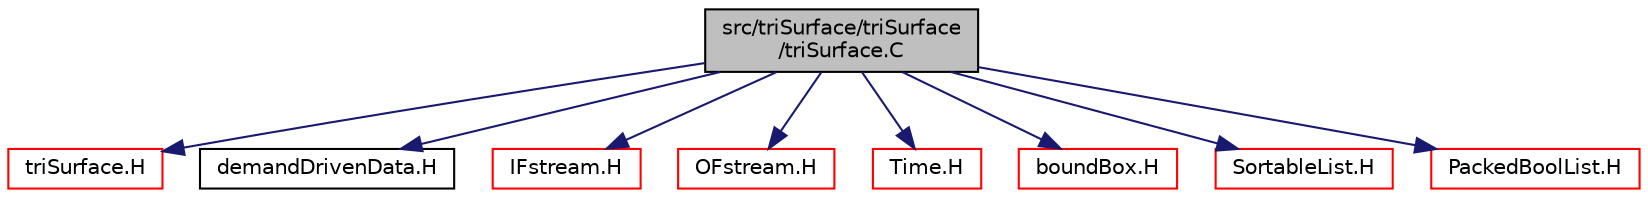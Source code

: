 digraph "src/triSurface/triSurface/triSurface.C"
{
  bgcolor="transparent";
  edge [fontname="Helvetica",fontsize="10",labelfontname="Helvetica",labelfontsize="10"];
  node [fontname="Helvetica",fontsize="10",shape=record];
  Node1 [label="src/triSurface/triSurface\l/triSurface.C",height=0.2,width=0.4,color="black", fillcolor="grey75", style="filled", fontcolor="black"];
  Node1 -> Node2 [color="midnightblue",fontsize="10",style="solid",fontname="Helvetica"];
  Node2 [label="triSurface.H",height=0.2,width=0.4,color="red",URL="$a10489.html"];
  Node1 -> Node3 [color="midnightblue",fontsize="10",style="solid",fontname="Helvetica"];
  Node3 [label="demandDrivenData.H",height=0.2,width=0.4,color="black",URL="$a08210.html",tooltip="Template functions to aid in the implementation of demand driven data. "];
  Node1 -> Node4 [color="midnightblue",fontsize="10",style="solid",fontname="Helvetica"];
  Node4 [label="IFstream.H",height=0.2,width=0.4,color="red",URL="$a07769.html"];
  Node1 -> Node5 [color="midnightblue",fontsize="10",style="solid",fontname="Helvetica"];
  Node5 [label="OFstream.H",height=0.2,width=0.4,color="red",URL="$a07771.html"];
  Node1 -> Node6 [color="midnightblue",fontsize="10",style="solid",fontname="Helvetica"];
  Node6 [label="Time.H",height=0.2,width=0.4,color="red",URL="$a07855.html"];
  Node1 -> Node7 [color="midnightblue",fontsize="10",style="solid",fontname="Helvetica"];
  Node7 [label="boundBox.H",height=0.2,width=0.4,color="red",URL="$a08456.html"];
  Node1 -> Node8 [color="midnightblue",fontsize="10",style="solid",fontname="Helvetica"];
  Node8 [label="SortableList.H",height=0.2,width=0.4,color="red",URL="$a07662.html"];
  Node1 -> Node9 [color="midnightblue",fontsize="10",style="solid",fontname="Helvetica"];
  Node9 [label="PackedBoolList.H",height=0.2,width=0.4,color="red",URL="$a07648.html"];
}
